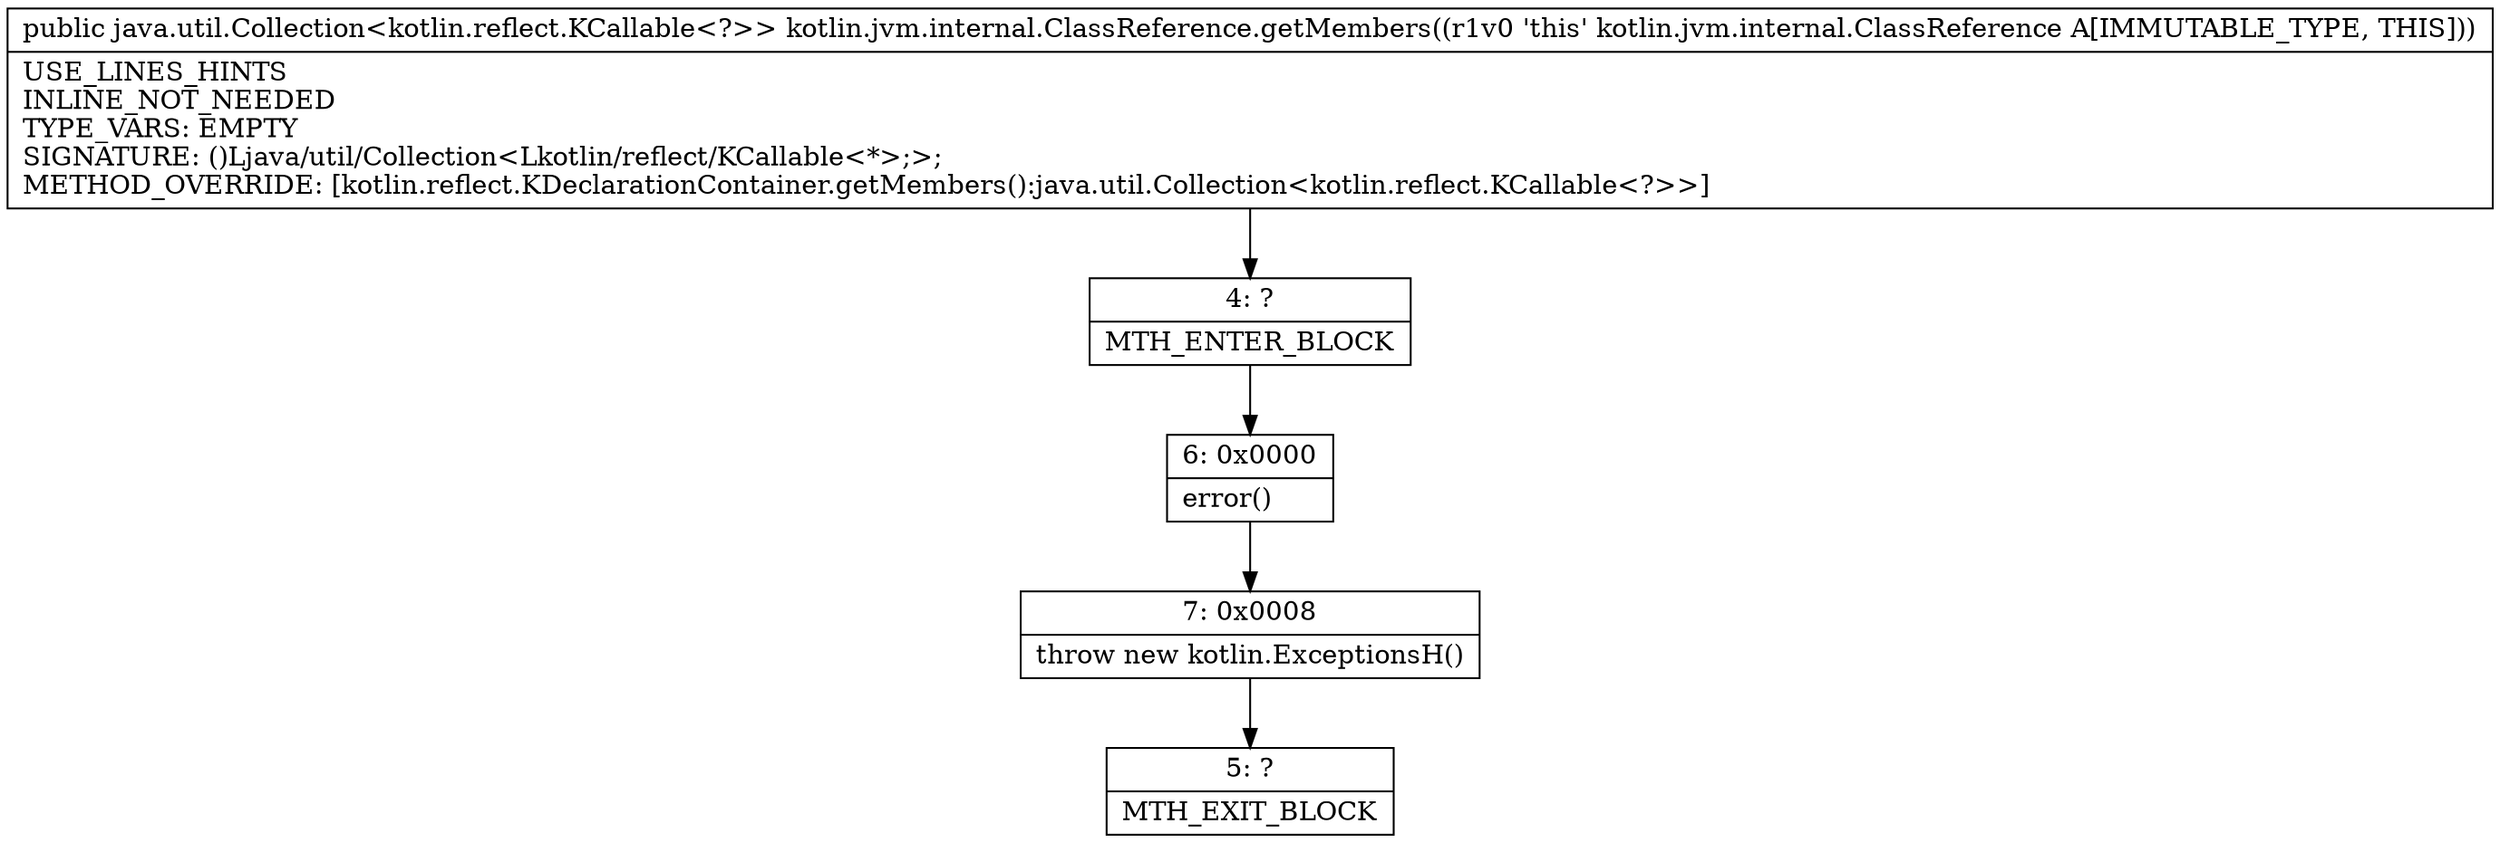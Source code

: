 digraph "CFG forkotlin.jvm.internal.ClassReference.getMembers()Ljava\/util\/Collection;" {
Node_4 [shape=record,label="{4\:\ ?|MTH_ENTER_BLOCK\l}"];
Node_6 [shape=record,label="{6\:\ 0x0000|error()\l}"];
Node_7 [shape=record,label="{7\:\ 0x0008|throw new kotlin.ExceptionsH()\l}"];
Node_5 [shape=record,label="{5\:\ ?|MTH_EXIT_BLOCK\l}"];
MethodNode[shape=record,label="{public java.util.Collection\<kotlin.reflect.KCallable\<?\>\> kotlin.jvm.internal.ClassReference.getMembers((r1v0 'this' kotlin.jvm.internal.ClassReference A[IMMUTABLE_TYPE, THIS]))  | USE_LINES_HINTS\lINLINE_NOT_NEEDED\lTYPE_VARS: EMPTY\lSIGNATURE: ()Ljava\/util\/Collection\<Lkotlin\/reflect\/KCallable\<*\>;\>;\lMETHOD_OVERRIDE: [kotlin.reflect.KDeclarationContainer.getMembers():java.util.Collection\<kotlin.reflect.KCallable\<?\>\>]\l}"];
MethodNode -> Node_4;Node_4 -> Node_6;
Node_6 -> Node_7;
Node_7 -> Node_5;
}

